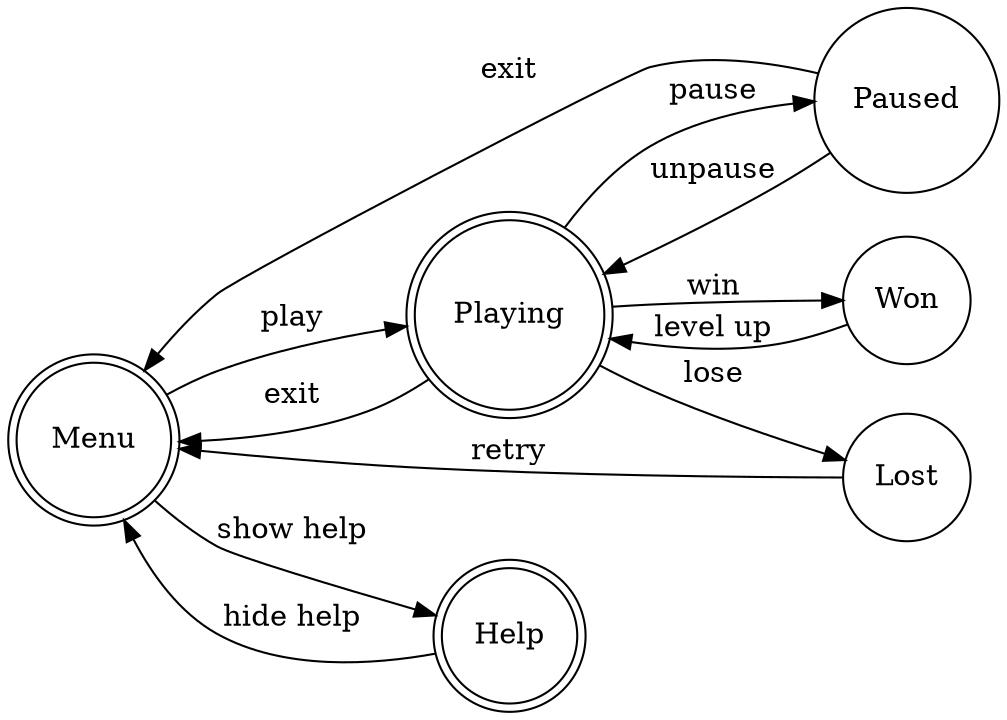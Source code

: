 digraph finite_state_machine {
   rankdir=LR;
   size="8,5"
   node [shape = doublecircle]; Menu Playing Help;
   node [shape = circle];
   Menu -> Playing [ label = "play" ];
   Playing -> Paused [ label = "pause" ];
   Paused -> Playing [ label = "unpause" ];

   Menu -> Help [ label = "show help" ];
   Help -> Menu [ label = "hide help" ];

   Playing -> Menu [ label = "exit" ];
   Paused -> Menu [ label = "exit" ];

   Playing -> Won [ label = "win" ];
   Playing -> Lost [ label = "lose" ];

   Won -> Playing [ label = "level up" ];
   Lost -> Menu [ label = "retry" ];
}

